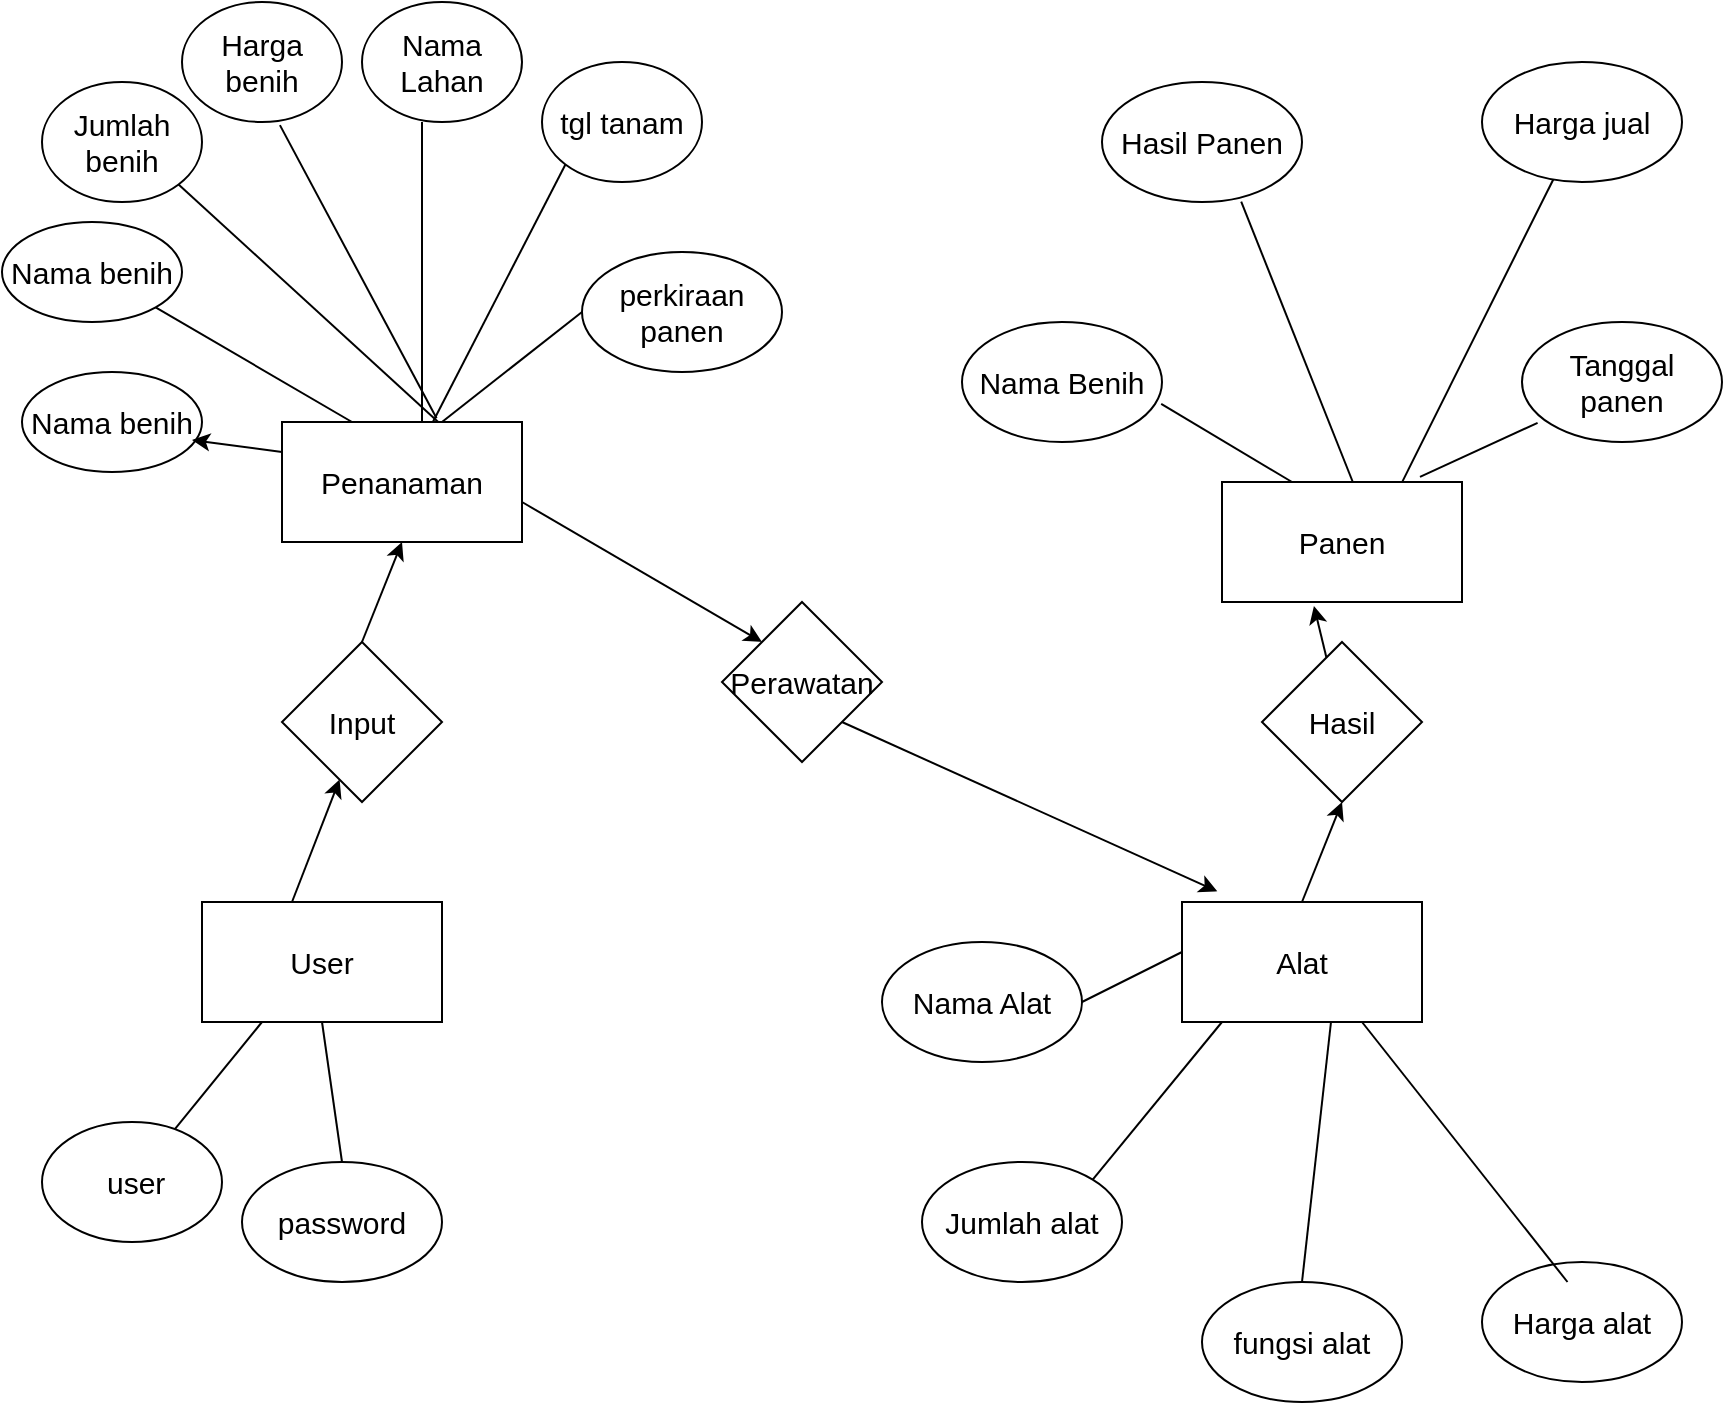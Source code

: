 <mxfile version="17.1.1" type="github">
  <diagram id="3jRMcSLiw0W7gwjwwNcd" name="Page-2">
    <mxGraphModel dx="1718" dy="450" grid="1" gridSize="10" guides="1" tooltips="1" connect="1" arrows="1" fold="1" page="1" pageScale="1" pageWidth="850" pageHeight="1100" math="0" shadow="0">
      <root>
        <mxCell id="GGf_Twrp3IPaFsppmbBV-0" />
        <mxCell id="GGf_Twrp3IPaFsppmbBV-1" parent="GGf_Twrp3IPaFsppmbBV-0" />
        <mxCell id="GGf_Twrp3IPaFsppmbBV-2" value="Alat" style="rounded=0;whiteSpace=wrap;html=1;fontSize=15;" parent="GGf_Twrp3IPaFsppmbBV-1" vertex="1">
          <mxGeometry x="580" y="480" width="120" height="60" as="geometry" />
        </mxCell>
        <mxCell id="GGf_Twrp3IPaFsppmbBV-3" value="Penanaman" style="rounded=0;whiteSpace=wrap;html=1;fontSize=15;" parent="GGf_Twrp3IPaFsppmbBV-1" vertex="1">
          <mxGeometry x="130" y="240" width="120" height="60" as="geometry" />
        </mxCell>
        <mxCell id="GGf_Twrp3IPaFsppmbBV-4" value="Panen" style="rounded=0;whiteSpace=wrap;html=1;fontSize=15;" parent="GGf_Twrp3IPaFsppmbBV-1" vertex="1">
          <mxGeometry x="600" y="270" width="120" height="60" as="geometry" />
        </mxCell>
        <mxCell id="GGf_Twrp3IPaFsppmbBV-5" value="tgl tanam" style="ellipse;whiteSpace=wrap;html=1;fontSize=15;" parent="GGf_Twrp3IPaFsppmbBV-1" vertex="1">
          <mxGeometry x="260" y="60" width="80" height="60" as="geometry" />
        </mxCell>
        <mxCell id="GGf_Twrp3IPaFsppmbBV-6" value="perkiraan panen" style="ellipse;whiteSpace=wrap;html=1;fontSize=15;" parent="GGf_Twrp3IPaFsppmbBV-1" vertex="1">
          <mxGeometry x="280" y="155" width="100" height="60" as="geometry" />
        </mxCell>
        <mxCell id="GGf_Twrp3IPaFsppmbBV-7" value="Harga benih" style="ellipse;whiteSpace=wrap;html=1;fontSize=15;" parent="GGf_Twrp3IPaFsppmbBV-1" vertex="1">
          <mxGeometry x="80" y="30" width="80" height="60" as="geometry" />
        </mxCell>
        <mxCell id="GGf_Twrp3IPaFsppmbBV-8" value="Jumlah benih" style="ellipse;whiteSpace=wrap;html=1;fontSize=15;" parent="GGf_Twrp3IPaFsppmbBV-1" vertex="1">
          <mxGeometry x="10" y="70" width="80" height="60" as="geometry" />
        </mxCell>
        <mxCell id="GGf_Twrp3IPaFsppmbBV-9" value="Nama benih" style="ellipse;whiteSpace=wrap;html=1;fontSize=15;" parent="GGf_Twrp3IPaFsppmbBV-1" vertex="1">
          <mxGeometry x="-10" y="140" width="90" height="50" as="geometry" />
        </mxCell>
        <mxCell id="GGf_Twrp3IPaFsppmbBV-11" value="" style="endArrow=none;html=1;rounded=0;fontSize=15;entryX=1;entryY=1;entryDx=0;entryDy=0;" parent="GGf_Twrp3IPaFsppmbBV-1" target="GGf_Twrp3IPaFsppmbBV-9" edge="1">
          <mxGeometry width="50" height="50" relative="1" as="geometry">
            <mxPoint x="165" y="240" as="sourcePoint" />
            <mxPoint x="215" y="190" as="targetPoint" />
          </mxGeometry>
        </mxCell>
        <mxCell id="GGf_Twrp3IPaFsppmbBV-12" value="" style="endArrow=none;html=1;rounded=0;fontSize=15;entryX=1;entryY=1;entryDx=0;entryDy=0;" parent="GGf_Twrp3IPaFsppmbBV-1" target="GGf_Twrp3IPaFsppmbBV-8" edge="1">
          <mxGeometry width="50" height="50" relative="1" as="geometry">
            <mxPoint x="208.1" y="240" as="sourcePoint" />
            <mxPoint x="150.004" y="202.631" as="targetPoint" />
          </mxGeometry>
        </mxCell>
        <mxCell id="GGf_Twrp3IPaFsppmbBV-13" value="" style="endArrow=none;html=1;rounded=0;fontSize=15;entryX=0.612;entryY=1.026;entryDx=0;entryDy=0;entryPerimeter=0;exitX=0.644;exitY=-0.032;exitDx=0;exitDy=0;exitPerimeter=0;" parent="GGf_Twrp3IPaFsppmbBV-1" source="GGf_Twrp3IPaFsppmbBV-3" target="GGf_Twrp3IPaFsppmbBV-7" edge="1">
          <mxGeometry width="50" height="50" relative="1" as="geometry">
            <mxPoint x="230.0" y="244.5" as="sourcePoint" />
            <mxPoint x="140.463" y="115.502" as="targetPoint" />
          </mxGeometry>
        </mxCell>
        <mxCell id="GGf_Twrp3IPaFsppmbBV-14" value="" style="endArrow=none;html=1;rounded=0;fontSize=15;entryX=0;entryY=1;entryDx=0;entryDy=0;" parent="GGf_Twrp3IPaFsppmbBV-1" source="GGf_Twrp3IPaFsppmbBV-3" target="GGf_Twrp3IPaFsppmbBV-5" edge="1">
          <mxGeometry width="50" height="50" relative="1" as="geometry">
            <mxPoint x="268.32" y="263.26" as="sourcePoint" />
            <mxPoint x="260.0" y="106.74" as="targetPoint" />
          </mxGeometry>
        </mxCell>
        <mxCell id="GGf_Twrp3IPaFsppmbBV-15" value="" style="endArrow=none;html=1;rounded=0;fontSize=15;entryX=0;entryY=0.5;entryDx=0;entryDy=0;" parent="GGf_Twrp3IPaFsppmbBV-1" target="GGf_Twrp3IPaFsppmbBV-6" edge="1">
          <mxGeometry width="50" height="50" relative="1" as="geometry">
            <mxPoint x="210" y="240" as="sourcePoint" />
            <mxPoint x="281.437" y="121.002" as="targetPoint" />
          </mxGeometry>
        </mxCell>
        <mxCell id="GGf_Twrp3IPaFsppmbBV-16" value="User" style="rounded=0;whiteSpace=wrap;html=1;fontSize=15;" parent="GGf_Twrp3IPaFsppmbBV-1" vertex="1">
          <mxGeometry x="90" y="480" width="120" height="60" as="geometry" />
        </mxCell>
        <mxCell id="GGf_Twrp3IPaFsppmbBV-17" value="Nama Benih" style="ellipse;whiteSpace=wrap;html=1;fontSize=15;" parent="GGf_Twrp3IPaFsppmbBV-1" vertex="1">
          <mxGeometry x="470" y="190" width="100" height="60" as="geometry" />
        </mxCell>
        <mxCell id="GGf_Twrp3IPaFsppmbBV-18" value="Tanggal panen" style="ellipse;whiteSpace=wrap;html=1;fontSize=15;" parent="GGf_Twrp3IPaFsppmbBV-1" vertex="1">
          <mxGeometry x="750" y="190" width="100" height="60" as="geometry" />
        </mxCell>
        <mxCell id="GGf_Twrp3IPaFsppmbBV-19" value="Hasil Panen" style="ellipse;whiteSpace=wrap;html=1;fontSize=15;" parent="GGf_Twrp3IPaFsppmbBV-1" vertex="1">
          <mxGeometry x="540" y="70" width="100" height="60" as="geometry" />
        </mxCell>
        <mxCell id="GGf_Twrp3IPaFsppmbBV-20" value="Harga jual" style="ellipse;whiteSpace=wrap;html=1;fontSize=15;" parent="GGf_Twrp3IPaFsppmbBV-1" vertex="1">
          <mxGeometry x="730" y="60" width="100" height="60" as="geometry" />
        </mxCell>
        <mxCell id="GGf_Twrp3IPaFsppmbBV-21" value="fungsi alat" style="ellipse;whiteSpace=wrap;html=1;fontSize=15;" parent="GGf_Twrp3IPaFsppmbBV-1" vertex="1">
          <mxGeometry x="590" y="670" width="100" height="60" as="geometry" />
        </mxCell>
        <mxCell id="GGf_Twrp3IPaFsppmbBV-23" value="Nama Alat" style="ellipse;whiteSpace=wrap;html=1;fontSize=15;" parent="GGf_Twrp3IPaFsppmbBV-1" vertex="1">
          <mxGeometry x="430" y="500" width="100" height="60" as="geometry" />
        </mxCell>
        <mxCell id="GGf_Twrp3IPaFsppmbBV-24" value="Harga alat" style="ellipse;whiteSpace=wrap;html=1;fontSize=15;" parent="GGf_Twrp3IPaFsppmbBV-1" vertex="1">
          <mxGeometry x="730" y="660" width="100" height="60" as="geometry" />
        </mxCell>
        <mxCell id="GGf_Twrp3IPaFsppmbBV-25" value="Jumlah alat" style="ellipse;whiteSpace=wrap;html=1;fontSize=15;" parent="GGf_Twrp3IPaFsppmbBV-1" vertex="1">
          <mxGeometry x="450" y="610" width="100" height="60" as="geometry" />
        </mxCell>
        <mxCell id="GGf_Twrp3IPaFsppmbBV-26" value="" style="endArrow=none;html=1;rounded=0;fontSize=15;exitX=1;exitY=0.5;exitDx=0;exitDy=0;" parent="GGf_Twrp3IPaFsppmbBV-1" source="GGf_Twrp3IPaFsppmbBV-23" edge="1">
          <mxGeometry width="50" height="50" relative="1" as="geometry">
            <mxPoint x="530" y="555" as="sourcePoint" />
            <mxPoint x="580" y="505" as="targetPoint" />
          </mxGeometry>
        </mxCell>
        <mxCell id="GGf_Twrp3IPaFsppmbBV-27" value="" style="endArrow=none;html=1;rounded=0;fontSize=15;exitX=1;exitY=0;exitDx=0;exitDy=0;" parent="GGf_Twrp3IPaFsppmbBV-1" source="GGf_Twrp3IPaFsppmbBV-25" edge="1">
          <mxGeometry width="50" height="50" relative="1" as="geometry">
            <mxPoint x="550" y="565" as="sourcePoint" />
            <mxPoint x="600" y="540" as="targetPoint" />
          </mxGeometry>
        </mxCell>
        <mxCell id="GGf_Twrp3IPaFsppmbBV-28" value="" style="endArrow=none;html=1;rounded=0;fontSize=15;exitX=0.5;exitY=0;exitDx=0;exitDy=0;" parent="GGf_Twrp3IPaFsppmbBV-1" source="GGf_Twrp3IPaFsppmbBV-21" edge="1">
          <mxGeometry width="50" height="50" relative="1" as="geometry">
            <mxPoint x="589.996" y="618.871" as="sourcePoint" />
            <mxPoint x="654.5" y="540" as="targetPoint" />
          </mxGeometry>
        </mxCell>
        <mxCell id="GGf_Twrp3IPaFsppmbBV-29" value="" style="endArrow=none;html=1;rounded=0;fontSize=15;exitX=0.5;exitY=0;exitDx=0;exitDy=0;entryX=0.75;entryY=1;entryDx=0;entryDy=0;" parent="GGf_Twrp3IPaFsppmbBV-1" target="GGf_Twrp3IPaFsppmbBV-2" edge="1">
          <mxGeometry width="50" height="50" relative="1" as="geometry">
            <mxPoint x="772.75" y="670.0" as="sourcePoint" />
            <mxPoint x="787.25" y="540" as="targetPoint" />
          </mxGeometry>
        </mxCell>
        <mxCell id="GGf_Twrp3IPaFsppmbBV-31" value="" style="endArrow=none;html=1;rounded=0;fontSize=15;entryX=0.996;entryY=0.683;entryDx=0;entryDy=0;entryPerimeter=0;" parent="GGf_Twrp3IPaFsppmbBV-1" target="GGf_Twrp3IPaFsppmbBV-17" edge="1">
          <mxGeometry width="50" height="50" relative="1" as="geometry">
            <mxPoint x="635" y="270" as="sourcePoint" />
            <mxPoint x="685" y="220" as="targetPoint" />
          </mxGeometry>
        </mxCell>
        <mxCell id="GGf_Twrp3IPaFsppmbBV-32" value="" style="endArrow=none;html=1;rounded=0;fontSize=15;entryX=0.696;entryY=0.997;entryDx=0;entryDy=0;entryPerimeter=0;" parent="GGf_Twrp3IPaFsppmbBV-1" target="GGf_Twrp3IPaFsppmbBV-19" edge="1">
          <mxGeometry width="50" height="50" relative="1" as="geometry">
            <mxPoint x="665.4" y="270" as="sourcePoint" />
            <mxPoint x="600.0" y="230.98" as="targetPoint" />
          </mxGeometry>
        </mxCell>
        <mxCell id="GGf_Twrp3IPaFsppmbBV-33" value="" style="endArrow=none;html=1;rounded=0;fontSize=15;" parent="GGf_Twrp3IPaFsppmbBV-1" target="GGf_Twrp3IPaFsppmbBV-20" edge="1">
          <mxGeometry width="50" height="50" relative="1" as="geometry">
            <mxPoint x="690.0" y="270.18" as="sourcePoint" />
            <mxPoint x="634.2" y="130.0" as="targetPoint" />
          </mxGeometry>
        </mxCell>
        <mxCell id="GGf_Twrp3IPaFsppmbBV-34" value="" style="endArrow=none;html=1;rounded=0;fontSize=15;entryX=0.078;entryY=0.84;entryDx=0;entryDy=0;entryPerimeter=0;exitX=0.825;exitY=-0.042;exitDx=0;exitDy=0;exitPerimeter=0;" parent="GGf_Twrp3IPaFsppmbBV-1" source="GGf_Twrp3IPaFsppmbBV-4" target="GGf_Twrp3IPaFsppmbBV-18" edge="1">
          <mxGeometry width="50" height="50" relative="1" as="geometry">
            <mxPoint x="700" y="280.18" as="sourcePoint" />
            <mxPoint x="775.719" y="128.75" as="targetPoint" />
          </mxGeometry>
        </mxCell>
        <mxCell id="GGf_Twrp3IPaFsppmbBV-35" value="&amp;nbsp;user" style="ellipse;whiteSpace=wrap;html=1;fontSize=15;" parent="GGf_Twrp3IPaFsppmbBV-1" vertex="1">
          <mxGeometry x="10" y="590" width="90" height="60" as="geometry" />
        </mxCell>
        <mxCell id="GGf_Twrp3IPaFsppmbBV-36" value="password" style="ellipse;whiteSpace=wrap;html=1;fontSize=15;" parent="GGf_Twrp3IPaFsppmbBV-1" vertex="1">
          <mxGeometry x="110" y="610" width="100" height="60" as="geometry" />
        </mxCell>
        <mxCell id="GGf_Twrp3IPaFsppmbBV-38" value="" style="endArrow=none;html=1;rounded=0;fontSize=15;exitX=0.25;exitY=1;exitDx=0;exitDy=0;" parent="GGf_Twrp3IPaFsppmbBV-1" source="GGf_Twrp3IPaFsppmbBV-16" target="GGf_Twrp3IPaFsppmbBV-35" edge="1">
          <mxGeometry width="50" height="50" relative="1" as="geometry">
            <mxPoint x="125" y="480" as="sourcePoint" />
            <mxPoint x="175" y="430" as="targetPoint" />
          </mxGeometry>
        </mxCell>
        <mxCell id="GGf_Twrp3IPaFsppmbBV-39" value="" style="endArrow=none;html=1;rounded=0;fontSize=15;exitX=0.5;exitY=1;exitDx=0;exitDy=0;" parent="GGf_Twrp3IPaFsppmbBV-1" source="GGf_Twrp3IPaFsppmbBV-16" edge="1">
          <mxGeometry width="50" height="50" relative="1" as="geometry">
            <mxPoint x="150" y="550" as="sourcePoint" />
            <mxPoint x="160" y="610" as="targetPoint" />
          </mxGeometry>
        </mxCell>
        <mxCell id="GGf_Twrp3IPaFsppmbBV-41" value="" style="endArrow=classic;html=1;rounded=0;fontSize=15;" parent="GGf_Twrp3IPaFsppmbBV-1" target="M6xH8iQ4NFy6qSTSnN0h-0" edge="1">
          <mxGeometry width="50" height="50" relative="1" as="geometry">
            <mxPoint x="135" y="480" as="sourcePoint" />
            <mxPoint x="150" y="420" as="targetPoint" />
          </mxGeometry>
        </mxCell>
        <mxCell id="GGf_Twrp3IPaFsppmbBV-43" value="" style="endArrow=classic;html=1;rounded=0;fontSize=15;" parent="GGf_Twrp3IPaFsppmbBV-1" edge="1">
          <mxGeometry width="50" height="50" relative="1" as="geometry">
            <mxPoint x="250" y="280" as="sourcePoint" />
            <mxPoint x="370" y="350" as="targetPoint" />
          </mxGeometry>
        </mxCell>
        <mxCell id="GGf_Twrp3IPaFsppmbBV-44" value="" style="endArrow=classic;html=1;rounded=0;fontSize=15;exitX=0.5;exitY=0;exitDx=0;exitDy=0;" parent="GGf_Twrp3IPaFsppmbBV-1" source="GGf_Twrp3IPaFsppmbBV-2" edge="1">
          <mxGeometry width="50" height="50" relative="1" as="geometry">
            <mxPoint x="510" y="350.0" as="sourcePoint" />
            <mxPoint x="660" y="430" as="targetPoint" />
          </mxGeometry>
        </mxCell>
        <mxCell id="M6xH8iQ4NFy6qSTSnN0h-0" value="Input" style="rhombus;whiteSpace=wrap;html=1;fontSize=15;" parent="GGf_Twrp3IPaFsppmbBV-1" vertex="1">
          <mxGeometry x="130" y="350" width="80" height="80" as="geometry" />
        </mxCell>
        <mxCell id="M6xH8iQ4NFy6qSTSnN0h-1" value="" style="endArrow=classic;html=1;rounded=0;fontSize=15;entryX=0.5;entryY=1;entryDx=0;entryDy=0;exitX=0.5;exitY=0;exitDx=0;exitDy=0;" parent="GGf_Twrp3IPaFsppmbBV-1" source="M6xH8iQ4NFy6qSTSnN0h-0" target="GGf_Twrp3IPaFsppmbBV-3" edge="1">
          <mxGeometry width="50" height="50" relative="1" as="geometry">
            <mxPoint x="186.2" y="371.2" as="sourcePoint" />
            <mxPoint x="210.0" y="310.0" as="targetPoint" />
          </mxGeometry>
        </mxCell>
        <mxCell id="M6xH8iQ4NFy6qSTSnN0h-2" value="Perawatan" style="rhombus;whiteSpace=wrap;html=1;fontSize=15;" parent="GGf_Twrp3IPaFsppmbBV-1" vertex="1">
          <mxGeometry x="350" y="330" width="80" height="80" as="geometry" />
        </mxCell>
        <mxCell id="M6xH8iQ4NFy6qSTSnN0h-3" value="" style="endArrow=classic;html=1;rounded=0;fontSize=15;entryX=0.147;entryY=-0.089;entryDx=0;entryDy=0;entryPerimeter=0;exitX=1;exitY=1;exitDx=0;exitDy=0;" parent="GGf_Twrp3IPaFsppmbBV-1" source="M6xH8iQ4NFy6qSTSnN0h-2" target="GGf_Twrp3IPaFsppmbBV-2" edge="1">
          <mxGeometry width="50" height="50" relative="1" as="geometry">
            <mxPoint x="470" y="447.3" as="sourcePoint" />
            <mxPoint x="502.84" y="300.0" as="targetPoint" />
          </mxGeometry>
        </mxCell>
        <mxCell id="M6xH8iQ4NFy6qSTSnN0h-4" value="Hasil" style="rhombus;whiteSpace=wrap;html=1;fontSize=15;" parent="GGf_Twrp3IPaFsppmbBV-1" vertex="1">
          <mxGeometry x="620" y="350" width="80" height="80" as="geometry" />
        </mxCell>
        <mxCell id="M6xH8iQ4NFy6qSTSnN0h-5" value="" style="endArrow=classic;html=1;rounded=0;fontSize=15;entryX=0.383;entryY=1.033;entryDx=0;entryDy=0;entryPerimeter=0;" parent="GGf_Twrp3IPaFsppmbBV-1" source="M6xH8iQ4NFy6qSTSnN0h-4" target="GGf_Twrp3IPaFsppmbBV-4" edge="1">
          <mxGeometry width="50" height="50" relative="1" as="geometry">
            <mxPoint x="600" y="420" as="sourcePoint" />
            <mxPoint x="580" y="330" as="targetPoint" />
          </mxGeometry>
        </mxCell>
        <mxCell id="q-kjPyN1m_3NmtX6NYIw-0" value="Nama Lahan" style="ellipse;whiteSpace=wrap;html=1;fontSize=15;" vertex="1" parent="GGf_Twrp3IPaFsppmbBV-1">
          <mxGeometry x="170" y="30" width="80" height="60" as="geometry" />
        </mxCell>
        <mxCell id="q-kjPyN1m_3NmtX6NYIw-1" value="" style="endArrow=none;html=1;rounded=0;fontSize=15;entryX=0.612;entryY=1.026;entryDx=0;entryDy=0;entryPerimeter=0;" edge="1" parent="GGf_Twrp3IPaFsppmbBV-1">
          <mxGeometry width="50" height="50" relative="1" as="geometry">
            <mxPoint x="200" y="240" as="sourcePoint" />
            <mxPoint x="200.0" y="90.0" as="targetPoint" />
          </mxGeometry>
        </mxCell>
        <mxCell id="q-kjPyN1m_3NmtX6NYIw-2" value="Nama benih" style="ellipse;whiteSpace=wrap;html=1;fontSize=15;" vertex="1" parent="GGf_Twrp3IPaFsppmbBV-1">
          <mxGeometry y="215" width="90" height="50" as="geometry" />
        </mxCell>
        <mxCell id="q-kjPyN1m_3NmtX6NYIw-3" value="" style="endArrow=classic;html=1;rounded=0;exitX=0;exitY=0.25;exitDx=0;exitDy=0;" edge="1" parent="GGf_Twrp3IPaFsppmbBV-1" source="GGf_Twrp3IPaFsppmbBV-3">
          <mxGeometry width="50" height="50" relative="1" as="geometry">
            <mxPoint x="155" y="249" as="sourcePoint" />
            <mxPoint x="85" y="249" as="targetPoint" />
          </mxGeometry>
        </mxCell>
      </root>
    </mxGraphModel>
  </diagram>
</mxfile>
